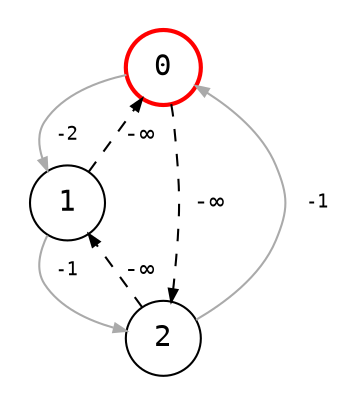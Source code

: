 digraph {
    node [shape=circle, fontname="monospace", fixedsize=true, width=0.5];
    edge [arrowsize=0.6, fontname="monospace", fontsize=9];
    layout=dot;
    pad=0.2;
    ranksep=0.2;

    0 [style=bold, color=red];

    0 -> 1 [label=" -2", color="#aaaaaa"];
    1 -> 2 [label=" -1", color="#aaaaaa"];
    2 -> 0 [label="  -1", color="#aaaaaa"];

    0 -> 2 [label=" -∞ ", style=dashed, fontsize=12];
    1 -> 0 [label="-∞ ", style=dashed, fontsize=12];
    2 -> 1 [label="-∞ ", style=dashed, fontsize=12];
}